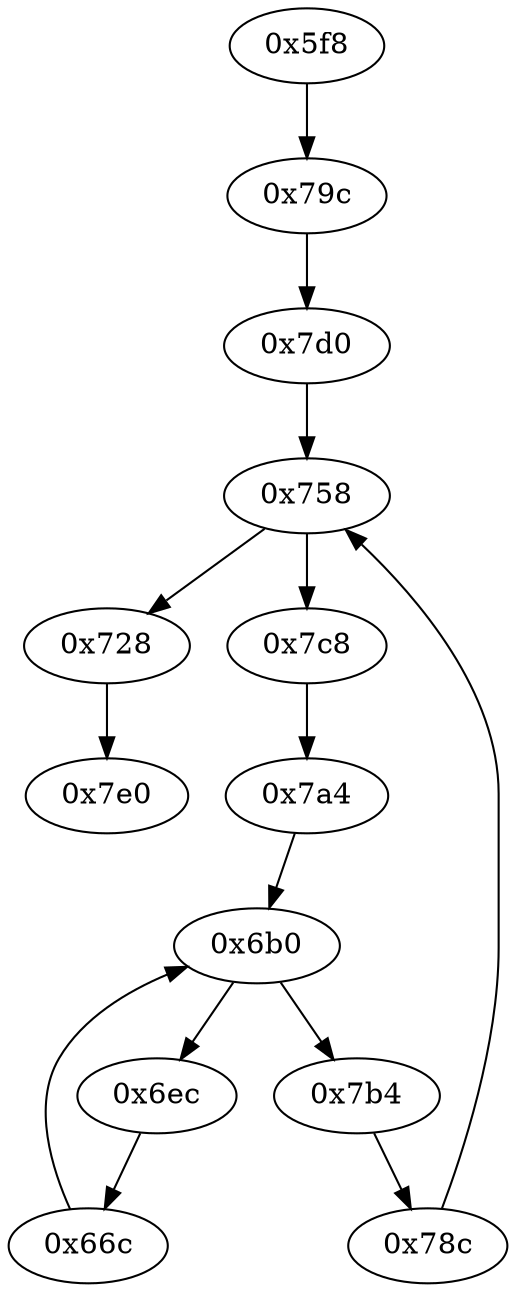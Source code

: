 strict digraph "" {
	"0x728"	 [opcode="[u'ldr', u'mov', u'bl', u'ldr', u'b']"];
	"0x7e0"	 [opcode="[u'mov', u'sub', u'pop']"];
	"0x728" -> "0x7e0";
	"0x6ec"	 [opcode="[u'ldr', u'ldr', u'add', u'str', u'ldr', u'b']"];
	"0x66c"	 [opcode="[u'ldr', u'ldr', u'add', u'mov', u'b']"];
	"0x6ec" -> "0x66c";
	"0x7d0"	 [opcode="[u'mov', u'mov', u'mov', u'b']"];
	"0x758"	 [opcode="[u'ldr', u'str', u'str', u'str', u'ldr', u'ldr', u'ldrb', u'ldr', u'ldr', u'ldr']"];
	"0x7d0" -> "0x758";
	"0x6b0"	 [opcode="[u'str', u'str', u'ldr', u'ldr', u'ldrb', u'ldr', u'ldr', u'ldr', u'b']"];
	"0x6b0" -> "0x6ec";
	"0x7b4"	 [opcode="[u'ldr', u'add', u'str', u'ldr', u'b']"];
	"0x6b0" -> "0x7b4";
	"0x66c" -> "0x6b0";
	"0x7a4"	 [opcode="[u'ldr', u'mov', u'mov', u'b']"];
	"0x7a4" -> "0x6b0";
	"0x7c8"	 [opcode="[u'ldr', u'b']"];
	"0x7c8" -> "0x7a4";
	"0x78c"	 [opcode="[u'ldr', u'ldr', u'mov', u'b']"];
	"0x78c" -> "0x758";
	"0x79c"	 [opcode="[u'ldr', u'b']"];
	"0x79c" -> "0x7d0";
	"0x7b4" -> "0x78c";
	"0x5f8"	 [opcode="[u'push', u'add', u'sub', u'add', u'ldr', u'str', u'ldr', u'ldr', u'ldr', u'add', u'b']"];
	"0x5f8" -> "0x79c";
	"0x758" -> "0x728";
	"0x758" -> "0x7c8";
}
